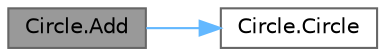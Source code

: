 digraph "Circle.Add"
{
 // LATEX_PDF_SIZE
  bgcolor="transparent";
  edge [fontname=Helvetica,fontsize=10,labelfontname=Helvetica,labelfontsize=10];
  node [fontname=Helvetica,fontsize=10,shape=box,height=0.2,width=0.4];
  rankdir="LR";
  Node1 [id="Node000001",label="Circle.Add",height=0.2,width=0.4,color="gray40", fillcolor="grey60", style="filled", fontcolor="black",tooltip="Статический метод для сложения двух окружностей"];
  Node1 -> Node2 [id="edge1_Node000001_Node000002",color="steelblue1",style="solid",tooltip=" "];
  Node2 [id="Node000002",label="Circle.Circle",height=0.2,width=0.4,color="grey40", fillcolor="white", style="filled",URL="$class_circle.html#a3505f8f8099c759c4dab3c744fbf9808",tooltip="Конструктор по умолчанию"];
}
